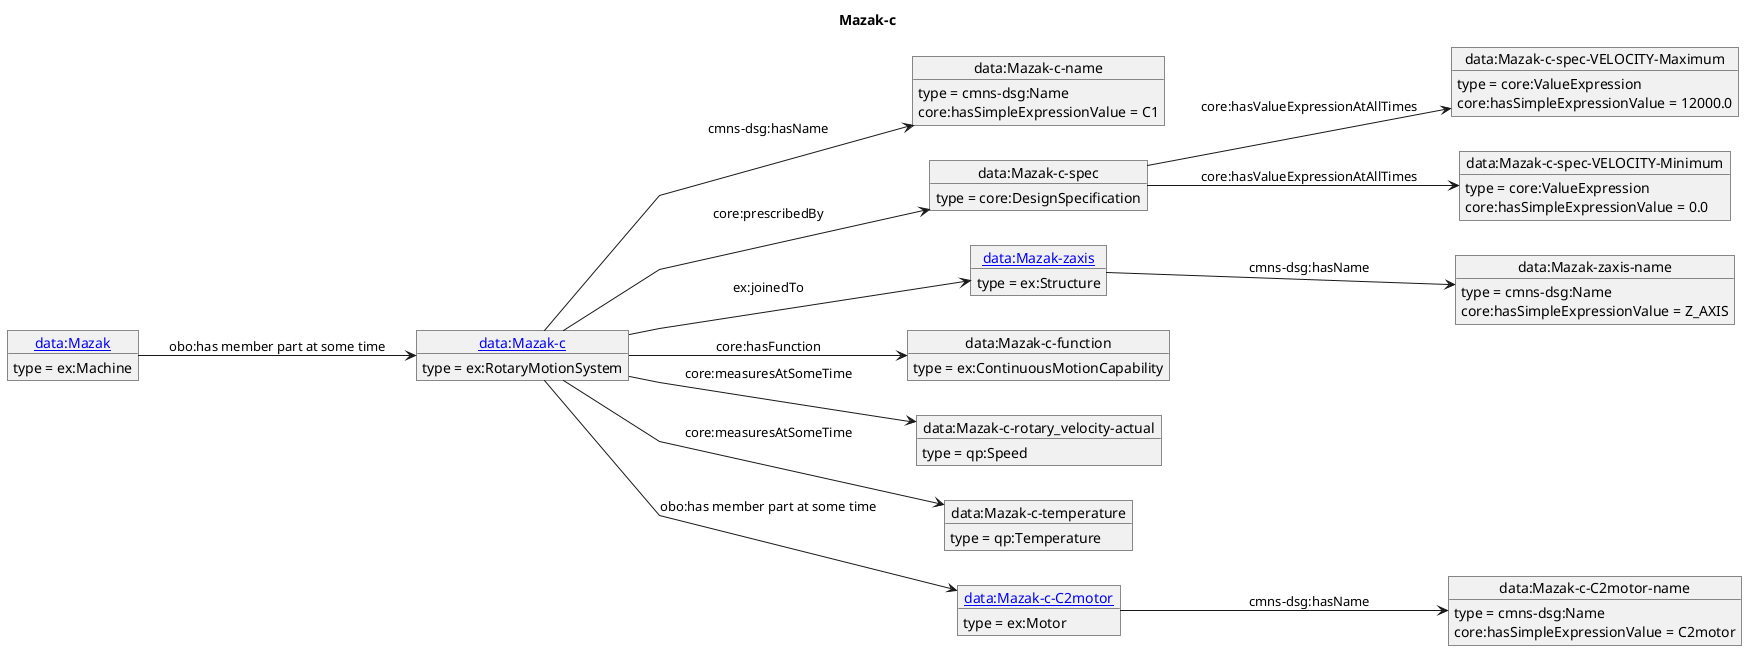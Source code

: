 @startuml
skinparam linetype polyline
left to right direction
title Mazak-c
object "[[./Mazak-c.html data:Mazak-c]]" as o1 {
 type = ex:RotaryMotionSystem
 }
object "data:Mazak-c-name" as o2 {
 type = cmns-dsg:Name
 }
object "data:Mazak-c-spec" as o3 {
 type = core:DesignSpecification
 }
object "data:Mazak-c-spec-VELOCITY-Maximum" as o4 {
 type = core:ValueExpression
 }
object "data:Mazak-c-spec-VELOCITY-Minimum" as o5 {
 type = core:ValueExpression
 }
object "[[./Mazak-zaxis.html data:Mazak-zaxis]]" as o6 {
 type = ex:Structure
 }
object "data:Mazak-zaxis-name" as o7 {
 type = cmns-dsg:Name
 }
object "data:Mazak-c-function" as o8 {
 type = ex:ContinuousMotionCapability
 }
object "data:Mazak-c-rotary_velocity-actual" as o9 {
 type = qp:Speed
 }
object "data:Mazak-c-temperature" as o10 {
 type = qp:Temperature
 }
object "[[./Mazak-c-C2motor.html data:Mazak-c-C2motor]]" as o11 {
 type = ex:Motor
 }
object "data:Mazak-c-C2motor-name" as o12 {
 type = cmns-dsg:Name
 }
object "[[./Mazak.html data:Mazak]]" as o13 {
 type = ex:Machine
 }
o1 --> o2 : cmns-dsg:hasName
o2 : core:hasSimpleExpressionValue = C1
o1 --> o3 : core:prescribedBy
o3 --> o4 : core:hasValueExpressionAtAllTimes
o4 : core:hasSimpleExpressionValue = 12000.0
o3 --> o5 : core:hasValueExpressionAtAllTimes
o5 : core:hasSimpleExpressionValue = 0.0
o1 --> o6 : ex:joinedTo
o6 --> o7 : cmns-dsg:hasName
o7 : core:hasSimpleExpressionValue = Z_AXIS
o1 --> o8 : core:hasFunction
o1 --> o9 : core:measuresAtSomeTime
o1 --> o10 : core:measuresAtSomeTime
o1 --> o11 : obo:has member part at some time
o11 --> o12 : cmns-dsg:hasName
o12 : core:hasSimpleExpressionValue = C2motor
o13 --> o1 : obo:has member part at some time
@enduml
